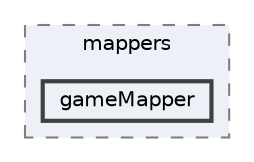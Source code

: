 digraph "src/main/java/com/master1/planningpoker/mappers/gameMapper"
{
 // LATEX_PDF_SIZE
  bgcolor="transparent";
  edge [fontname=Helvetica,fontsize=10,labelfontname=Helvetica,labelfontsize=10];
  node [fontname=Helvetica,fontsize=10,shape=box,height=0.2,width=0.4];
  compound=true
  subgraph clusterdir_eb008b921d41db6d99ea160abc18f949 {
    graph [ bgcolor="#edf0f7", pencolor="grey50", label="mappers", fontname=Helvetica,fontsize=10 style="filled,dashed", URL="dir_eb008b921d41db6d99ea160abc18f949.html",tooltip=""]
  dir_f3e04b2f0793394aee5ec70c55adda40 [label="gameMapper", fillcolor="#edf0f7", color="grey25", style="filled,bold", URL="dir_f3e04b2f0793394aee5ec70c55adda40.html",tooltip=""];
  }
}
